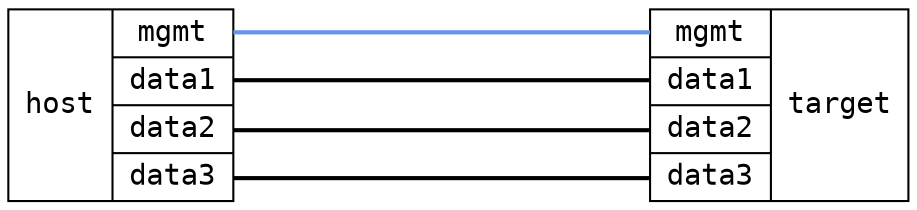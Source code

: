 graph "1x4" {
	layout="neato";
	overlap="false";
	esep="+80";

	node [shape=record, fontname="DejaVu Sans Mono, Book"];
   	edge [color="cornflowerblue", penwidth="2", fontname="DejaVu Serif, Book"];

	host [
	    label="host | { <mgmt> mgmt | <data1> data1 | <data2>  data2 | <data3>  data3 }",
	    pos="0,12!",
	    requires="controller",
	];

        target [
	    label="{ <mgmt> mgmt | <data1> data1 | <data2> data2 | <data3> data3 } | target",
	    pos="10,12!",

	    requires="infix",
	];

	host:mgmt  -- target:mgmt [requires="mgmt"]
	host:data1 -- target:data1 [color=black]
	host:data2 -- target:data2 [color=black]
	host:data3 -- target:data3 [color=black]
}
